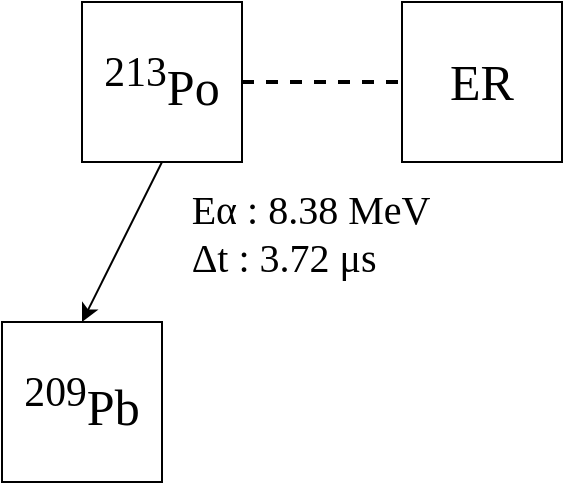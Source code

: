 <mxfile version="22.1.1" type="github">
  <diagram name="ページ1" id="YAGwpV1NzTfXPRTR31jT">
    <mxGraphModel dx="919" dy="634" grid="1" gridSize="10" guides="1" tooltips="1" connect="1" arrows="1" fold="1" page="1" pageScale="1" pageWidth="827" pageHeight="1169" math="0" shadow="0">
      <root>
        <mxCell id="0" />
        <mxCell id="1" parent="0" />
        <mxCell id="HB2tHTdJdVW9awl2zxIp-1" value="ER" style="whiteSpace=wrap;html=1;aspect=fixed;fontFamily=Times New Roman;fontSize=25;" parent="1" vertex="1">
          <mxGeometry x="560" y="120" width="80" height="80" as="geometry" />
        </mxCell>
        <mxCell id="HB2tHTdJdVW9awl2zxIp-2" value="" style="endArrow=none;dashed=1;html=1;rounded=0;endSize=6;strokeWidth=2;" parent="1" edge="1">
          <mxGeometry width="50" height="50" relative="1" as="geometry">
            <mxPoint x="480" y="160" as="sourcePoint" />
            <mxPoint x="560" y="160" as="targetPoint" />
          </mxGeometry>
        </mxCell>
        <mxCell id="HB2tHTdJdVW9awl2zxIp-3" value="&lt;sup&gt;213&lt;/sup&gt;Po" style="whiteSpace=wrap;html=1;aspect=fixed;fontFamily=Times New Roman;fontSize=25;" parent="1" vertex="1">
          <mxGeometry x="400" y="120" width="80" height="80" as="geometry" />
        </mxCell>
        <mxCell id="HB2tHTdJdVW9awl2zxIp-4" value="" style="endArrow=classic;html=1;rounded=0;exitX=0;exitY=1;exitDx=0;exitDy=0;entryX=0.5;entryY=0;entryDx=0;entryDy=0;" parent="1" target="HB2tHTdJdVW9awl2zxIp-5" edge="1">
          <mxGeometry width="50" height="50" relative="1" as="geometry">
            <mxPoint x="440" y="200" as="sourcePoint" />
            <mxPoint x="360" y="280" as="targetPoint" />
          </mxGeometry>
        </mxCell>
        <mxCell id="HB2tHTdJdVW9awl2zxIp-5" value="&lt;sup style=&quot;border-color: var(--border-color);&quot;&gt;209&lt;/sup&gt;Pb" style="whiteSpace=wrap;html=1;aspect=fixed;fontFamily=Times New Roman;fontSize=25;" parent="1" vertex="1">
          <mxGeometry x="360" y="280" width="80" height="80" as="geometry" />
        </mxCell>
        <mxCell id="HB2tHTdJdVW9awl2zxIp-8" value="&lt;font style=&quot;font-size: 20px;&quot;&gt;Eα : 8.38 MeV&lt;br style=&quot;font-size: 20px;&quot;&gt;&lt;div style=&quot;text-align: left; font-size: 20px;&quot;&gt;&lt;span style=&quot;background-color: initial; font-size: 20px;&quot;&gt;Δt : 3.72&lt;/span&gt;&lt;span style=&quot;background-color: initial;&quot;&gt;&amp;nbsp;μs&lt;/span&gt;&lt;/div&gt;&lt;/font&gt;" style="text;html=1;strokeColor=none;fillColor=none;align=center;verticalAlign=middle;whiteSpace=wrap;rounded=0;labelPosition=center;verticalLabelPosition=middle;spacing=2;fontFamily=Times New Roman;fontSize=20;" parent="1" vertex="1">
          <mxGeometry x="440" y="210" width="149" height="50" as="geometry" />
        </mxCell>
      </root>
    </mxGraphModel>
  </diagram>
</mxfile>
